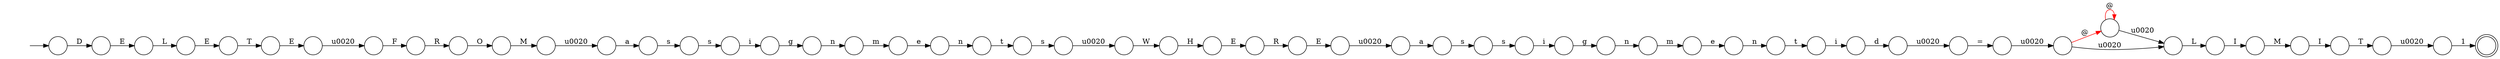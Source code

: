 digraph Automaton {
  rankdir = LR;
  0 [shape=circle,label=""];
  0 -> 17 [label="i"]
  1 [shape=circle,label=""];
  1 -> 40 [label="@",color=red]
  1 -> 51 [label="\u0020"]
  2 [shape=circle,label=""];
  2 -> 20 [label="T"]
  3 [shape=circle,label=""];
  3 -> 30 [label="e"]
  4 [shape=circle,label=""];
  4 -> 28 [label="R"]
  5 [shape=circle,label=""];
  5 -> 9 [label="L"]
  6 [shape=circle,label=""];
  6 -> 7 [label="W"]
  7 [shape=circle,label=""];
  7 -> 22 [label="H"]
  8 [shape=circle,label=""];
  8 -> 26 [label="M"]
  9 [shape=circle,label=""];
  9 -> 43 [label="E"]
  10 [shape=circle,label=""];
  10 -> 29 [label="s"]
  11 [shape=circle,label=""];
  11 -> 53 [label="s"]
  12 [shape=circle,label=""];
  12 -> 44 [label="E"]
  13 [shape=circle,label=""];
  13 -> 25 [label="s"]
  14 [shape=circle,label=""];
  14 -> 11 [label="t"]
  15 [shape=circle,label=""];
  15 -> 34 [label="M"]
  16 [shape=circle,label=""];
  16 -> 10 [label="a"]
  17 [shape=circle,label=""];
  17 -> 32 [label="g"]
  18 [shape=circle,label=""];
  18 -> 50 [label="\u0020"]
  19 [shape=circle,label=""];
  19 -> 47 [label="t"]
  20 [shape=circle,label=""];
  20 -> 23 [label="\u0020"]
  21 [shape=circle,label=""];
  21 -> 24 [label="i"]
  22 [shape=circle,label=""];
  22 -> 39 [label="E"]
  23 [shape=circle,label=""];
  23 -> 33 [label="1"]
  24 [shape=circle,label=""];
  24 -> 41 [label="g"]
  25 [shape=circle,label=""];
  25 -> 21 [label="s"]
  26 [shape=circle,label=""];
  26 -> 2 [label="I"]
  27 [shape=circle,label=""];
  27 -> 48 [label="m"]
  28 [shape=circle,label=""];
  28 -> 15 [label="O"]
  29 [shape=circle,label=""];
  29 -> 0 [label="s"]
  30 [shape=circle,label=""];
  30 -> 19 [label="n"]
  31 [shape=circle,label=""];
  31 -> 35 [label="E"]
  32 [shape=circle,label=""];
  32 -> 46 [label="n"]
  33 [shape=doublecircle,label=""];
  34 [shape=circle,label=""];
  34 -> 36 [label="\u0020"]
  35 [shape=circle,label=""];
  35 -> 42 [label="\u0020"]
  36 [shape=circle,label=""];
  36 -> 13 [label="a"]
  37 [shape=circle,label=""];
  37 -> 5 [label="E"]
  38 [shape=circle,label=""];
  38 -> 14 [label="n"]
  39 [shape=circle,label=""];
  39 -> 12 [label="R"]
  40 [shape=circle,label=""];
  40 -> 40 [label="@",color=red]
  40 -> 51 [label="\u0020"]
  41 [shape=circle,label=""];
  41 -> 27 [label="n"]
  42 [shape=circle,label=""];
  42 -> 4 [label="F"]
  43 [shape=circle,label=""];
  43 -> 31 [label="T"]
  44 [shape=circle,label=""];
  44 -> 16 [label="\u0020"]
  45 [shape=circle,label=""];
  45 -> 1 [label="\u0020"]
  46 [shape=circle,label=""];
  46 -> 3 [label="m"]
  47 [shape=circle,label=""];
  47 -> 49 [label="i"]
  48 [shape=circle,label=""];
  48 -> 38 [label="e"]
  49 [shape=circle,label=""];
  49 -> 18 [label="d"]
  50 [shape=circle,label=""];
  50 -> 45 [label="="]
  51 [shape=circle,label=""];
  51 -> 52 [label="L"]
  52 [shape=circle,label=""];
  52 -> 8 [label="I"]
  53 [shape=circle,label=""];
  53 -> 6 [label="\u0020"]
  54 [shape=circle,label=""];
  initial [shape=plaintext,label=""];
  initial -> 54
  54 -> 37 [label="D"]
}
